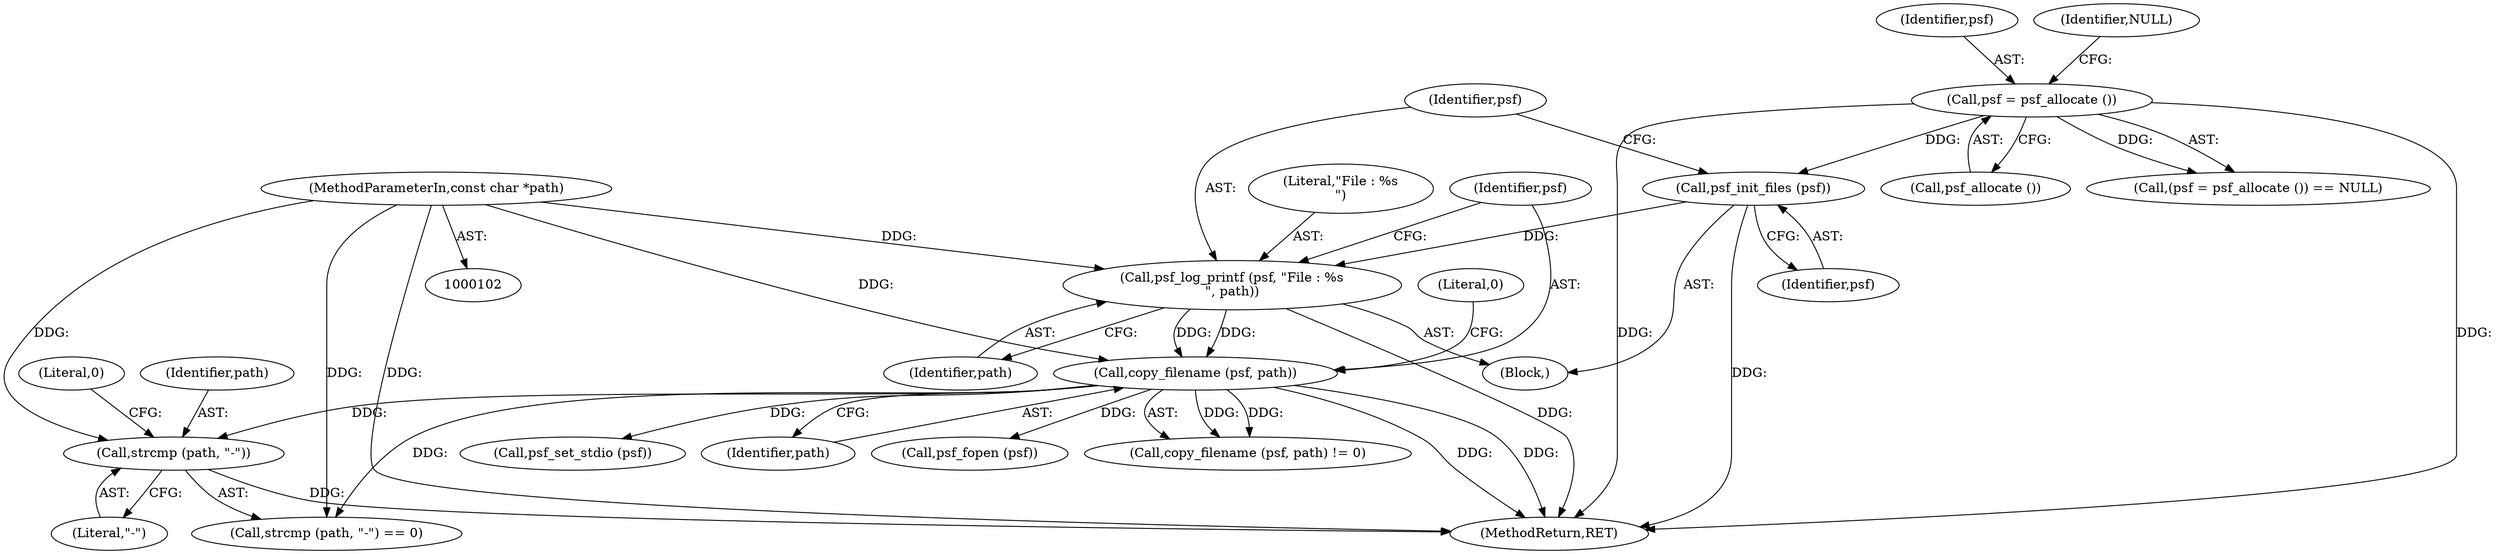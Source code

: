 digraph "0_libsndfile_708e996c87c5fae77b104ccfeb8f6db784c32074_19@API" {
"1000154" [label="(Call,strcmp (path, \"-\"))"];
"1000133" [label="(Call,copy_filename (psf, path))"];
"1000127" [label="(Call,psf_log_printf (psf, \"File : %s\n\", path))"];
"1000125" [label="(Call,psf_init_files (psf))"];
"1000115" [label="(Call,psf = psf_allocate ())"];
"1000103" [label="(MethodParameterIn,const char *path)"];
"1000117" [label="(Call,psf_allocate ())"];
"1000136" [label="(Literal,0)"];
"1000116" [label="(Identifier,psf)"];
"1000155" [label="(Identifier,path)"];
"1000175" [label="(MethodReturn,RET)"];
"1000133" [label="(Call,copy_filename (psf, path))"];
"1000129" [label="(Literal,\"File : %s\n\")"];
"1000115" [label="(Call,psf = psf_allocate ())"];
"1000153" [label="(Call,strcmp (path, \"-\") == 0)"];
"1000118" [label="(Identifier,NULL)"];
"1000127" [label="(Call,psf_log_printf (psf, \"File : %s\n\", path))"];
"1000156" [label="(Literal,\"-\")"];
"1000130" [label="(Identifier,path)"];
"1000157" [label="(Literal,0)"];
"1000134" [label="(Identifier,psf)"];
"1000106" [label="(Block,)"];
"1000154" [label="(Call,strcmp (path, \"-\"))"];
"1000162" [label="(Call,psf_set_stdio (psf))"];
"1000114" [label="(Call,(psf = psf_allocate ()) == NULL)"];
"1000125" [label="(Call,psf_init_files (psf))"];
"1000135" [label="(Identifier,path)"];
"1000169" [label="(Call,psf_fopen (psf))"];
"1000103" [label="(MethodParameterIn,const char *path)"];
"1000126" [label="(Identifier,psf)"];
"1000132" [label="(Call,copy_filename (psf, path) != 0)"];
"1000128" [label="(Identifier,psf)"];
"1000154" -> "1000153"  [label="AST: "];
"1000154" -> "1000156"  [label="CFG: "];
"1000155" -> "1000154"  [label="AST: "];
"1000156" -> "1000154"  [label="AST: "];
"1000157" -> "1000154"  [label="CFG: "];
"1000154" -> "1000175"  [label="DDG: "];
"1000133" -> "1000154"  [label="DDG: "];
"1000103" -> "1000154"  [label="DDG: "];
"1000133" -> "1000132"  [label="AST: "];
"1000133" -> "1000135"  [label="CFG: "];
"1000134" -> "1000133"  [label="AST: "];
"1000135" -> "1000133"  [label="AST: "];
"1000136" -> "1000133"  [label="CFG: "];
"1000133" -> "1000175"  [label="DDG: "];
"1000133" -> "1000175"  [label="DDG: "];
"1000133" -> "1000132"  [label="DDG: "];
"1000133" -> "1000132"  [label="DDG: "];
"1000127" -> "1000133"  [label="DDG: "];
"1000127" -> "1000133"  [label="DDG: "];
"1000103" -> "1000133"  [label="DDG: "];
"1000133" -> "1000153"  [label="DDG: "];
"1000133" -> "1000162"  [label="DDG: "];
"1000133" -> "1000169"  [label="DDG: "];
"1000127" -> "1000106"  [label="AST: "];
"1000127" -> "1000130"  [label="CFG: "];
"1000128" -> "1000127"  [label="AST: "];
"1000129" -> "1000127"  [label="AST: "];
"1000130" -> "1000127"  [label="AST: "];
"1000134" -> "1000127"  [label="CFG: "];
"1000127" -> "1000175"  [label="DDG: "];
"1000125" -> "1000127"  [label="DDG: "];
"1000103" -> "1000127"  [label="DDG: "];
"1000125" -> "1000106"  [label="AST: "];
"1000125" -> "1000126"  [label="CFG: "];
"1000126" -> "1000125"  [label="AST: "];
"1000128" -> "1000125"  [label="CFG: "];
"1000125" -> "1000175"  [label="DDG: "];
"1000115" -> "1000125"  [label="DDG: "];
"1000115" -> "1000114"  [label="AST: "];
"1000115" -> "1000117"  [label="CFG: "];
"1000116" -> "1000115"  [label="AST: "];
"1000117" -> "1000115"  [label="AST: "];
"1000118" -> "1000115"  [label="CFG: "];
"1000115" -> "1000175"  [label="DDG: "];
"1000115" -> "1000175"  [label="DDG: "];
"1000115" -> "1000114"  [label="DDG: "];
"1000103" -> "1000102"  [label="AST: "];
"1000103" -> "1000175"  [label="DDG: "];
"1000103" -> "1000153"  [label="DDG: "];
}
